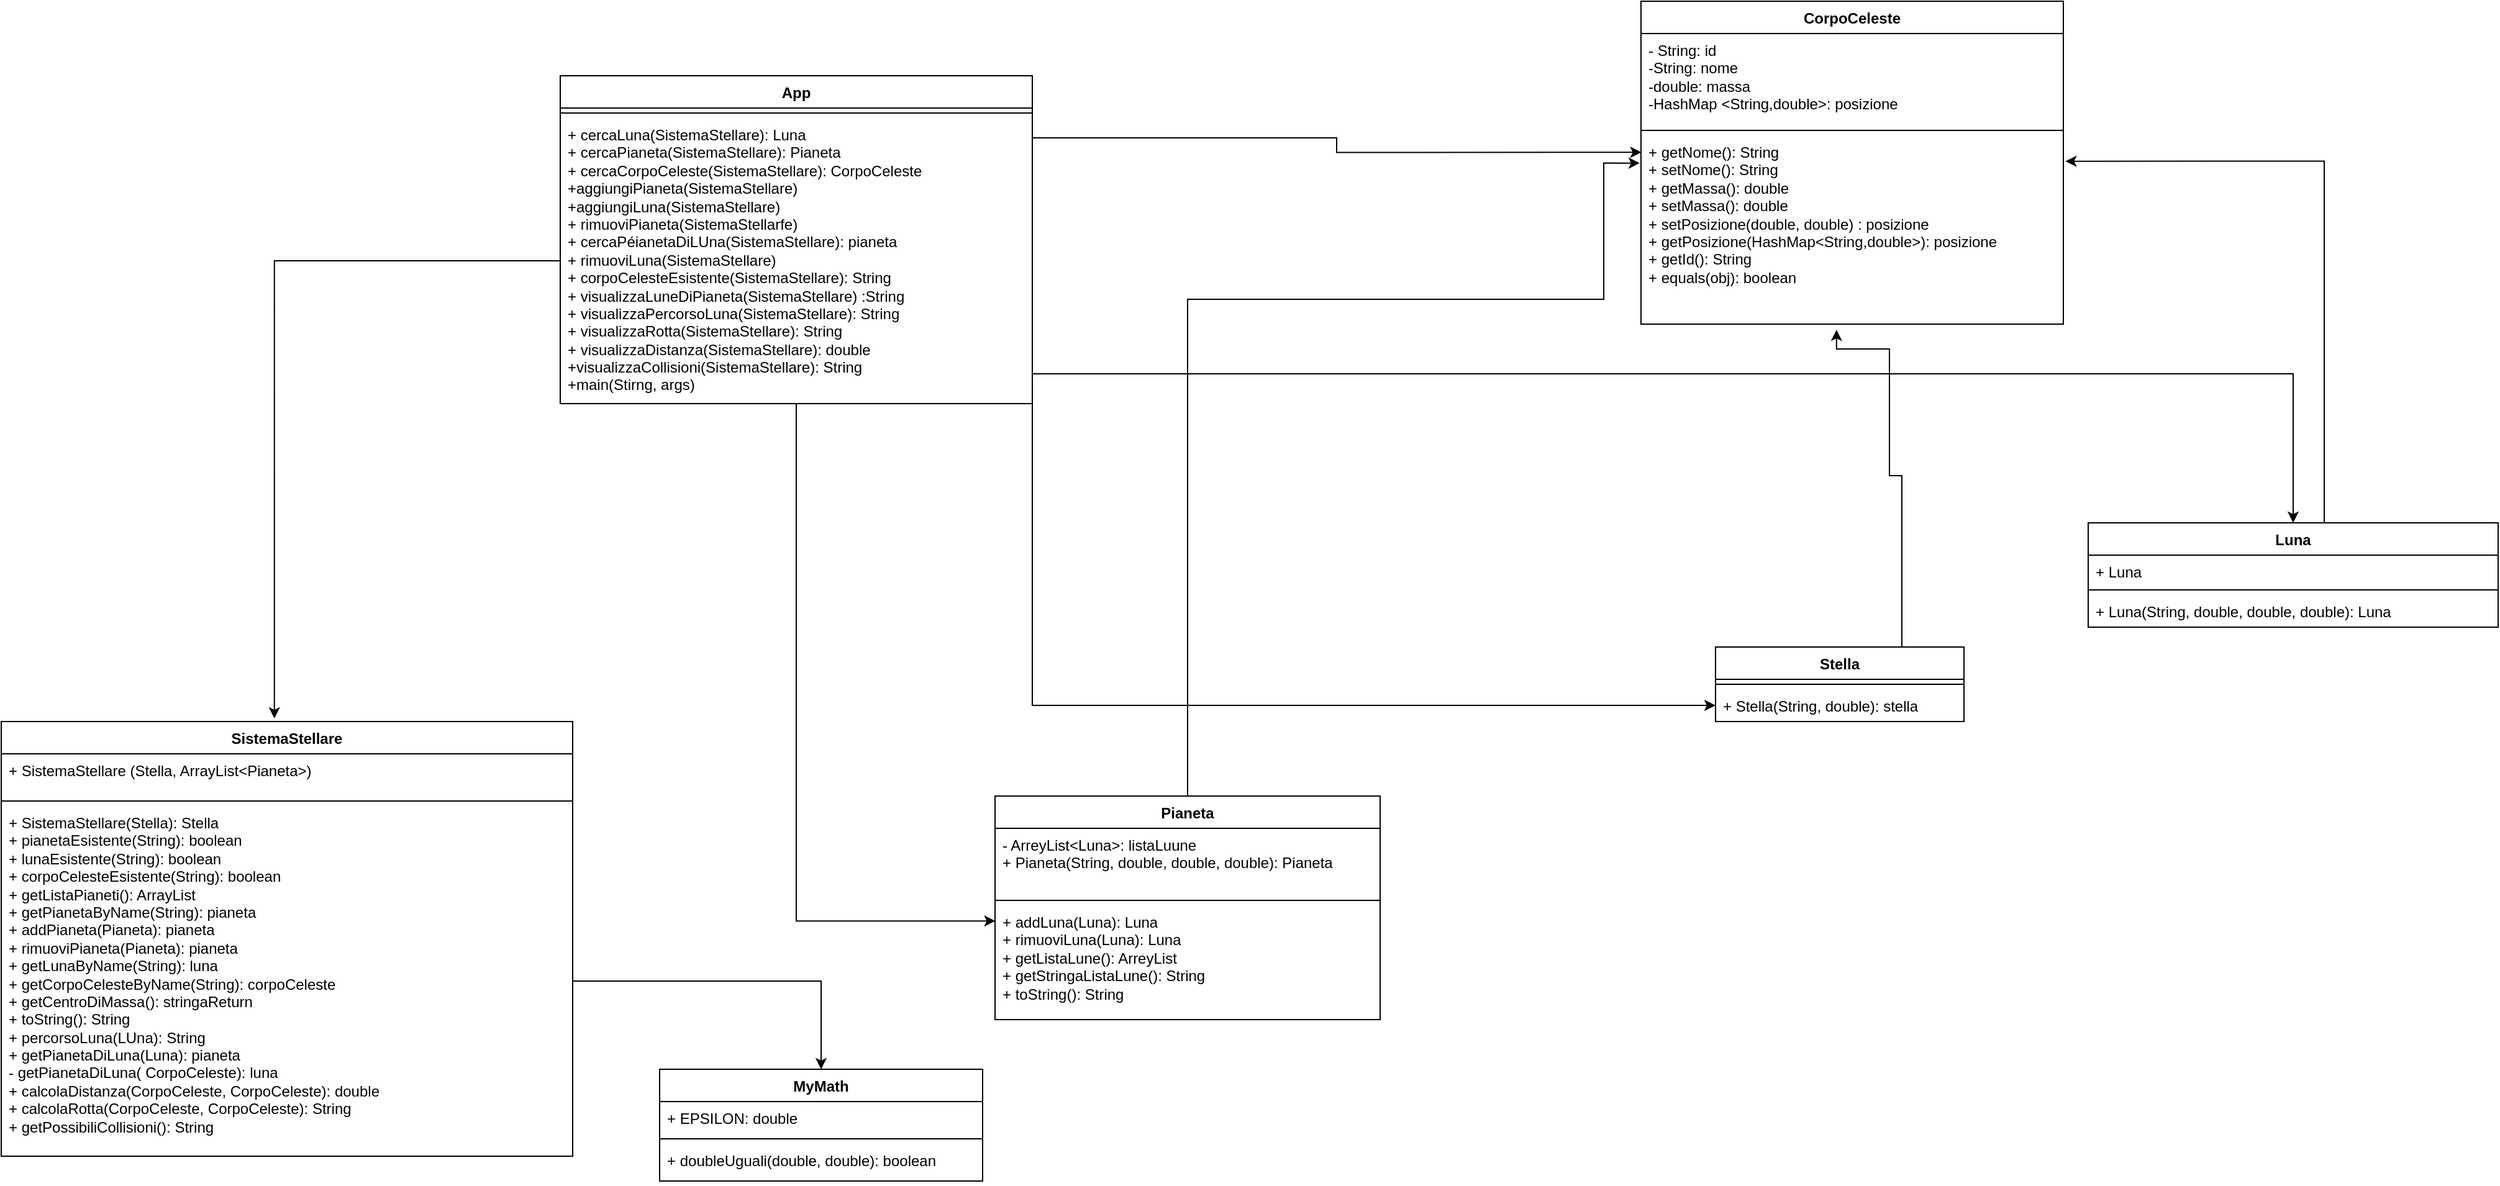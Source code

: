 <mxfile version="24.0.7" type="device">
  <diagram id="C5RBs43oDa-KdzZeNtuy" name="Page-1">
    <mxGraphModel dx="3198" dy="1034" grid="1" gridSize="10" guides="1" tooltips="1" connect="1" arrows="1" fold="1" page="1" pageScale="1" pageWidth="827" pageHeight="1169" math="0" shadow="0">
      <root>
        <mxCell id="WIyWlLk6GJQsqaUBKTNV-0" />
        <mxCell id="WIyWlLk6GJQsqaUBKTNV-1" parent="WIyWlLk6GJQsqaUBKTNV-0" />
        <mxCell id="LWob3EdYY13DaShQMg7X-0" value="Pianeta" style="swimlane;fontStyle=1;align=center;verticalAlign=top;childLayout=stackLayout;horizontal=1;startSize=26;horizontalStack=0;resizeParent=1;resizeParentMax=0;resizeLast=0;collapsible=1;marginBottom=0;whiteSpace=wrap;html=1;" parent="WIyWlLk6GJQsqaUBKTNV-1" vertex="1">
          <mxGeometry x="370" y="650" width="310" height="180" as="geometry" />
        </mxCell>
        <mxCell id="LWob3EdYY13DaShQMg7X-1" value="- ArreyList&amp;lt;Luna&amp;gt;: listaLuune&lt;div&gt;+ Pianeta(String, double, double, double): Pianeta&lt;/div&gt;&lt;div&gt;&lt;br&gt;&lt;/div&gt;" style="text;strokeColor=none;fillColor=none;align=left;verticalAlign=top;spacingLeft=4;spacingRight=4;overflow=hidden;rotatable=0;points=[[0,0.5],[1,0.5]];portConstraint=eastwest;whiteSpace=wrap;html=1;" parent="LWob3EdYY13DaShQMg7X-0" vertex="1">
          <mxGeometry y="26" width="310" height="54" as="geometry" />
        </mxCell>
        <mxCell id="LWob3EdYY13DaShQMg7X-2" value="" style="line;strokeWidth=1;fillColor=none;align=left;verticalAlign=middle;spacingTop=-1;spacingLeft=3;spacingRight=3;rotatable=0;labelPosition=right;points=[];portConstraint=eastwest;strokeColor=inherit;" parent="LWob3EdYY13DaShQMg7X-0" vertex="1">
          <mxGeometry y="80" width="310" height="8" as="geometry" />
        </mxCell>
        <mxCell id="LWob3EdYY13DaShQMg7X-3" value="+ addLuna(Luna): Luna&lt;div&gt;+ rimuoviLuna(Luna): Luna&lt;/div&gt;&lt;div&gt;+ getListaLune(): ArreyList&lt;/div&gt;&lt;div&gt;+ getStringaListaLune(): String&lt;/div&gt;&lt;div&gt;+ toString(): String&lt;/div&gt;" style="text;strokeColor=none;fillColor=none;align=left;verticalAlign=top;spacingLeft=4;spacingRight=4;overflow=hidden;rotatable=0;points=[[0,0.5],[1,0.5]];portConstraint=eastwest;whiteSpace=wrap;html=1;" parent="LWob3EdYY13DaShQMg7X-0" vertex="1">
          <mxGeometry y="88" width="310" height="92" as="geometry" />
        </mxCell>
        <mxCell id="LWob3EdYY13DaShQMg7X-4" value="Luna" style="swimlane;fontStyle=1;align=center;verticalAlign=top;childLayout=stackLayout;horizontal=1;startSize=26;horizontalStack=0;resizeParent=1;resizeParentMax=0;resizeLast=0;collapsible=1;marginBottom=0;whiteSpace=wrap;html=1;" parent="WIyWlLk6GJQsqaUBKTNV-1" vertex="1">
          <mxGeometry x="1250" y="430" width="330" height="84" as="geometry" />
        </mxCell>
        <mxCell id="LWob3EdYY13DaShQMg7X-5" value="+ Luna" style="text;strokeColor=none;fillColor=none;align=left;verticalAlign=top;spacingLeft=4;spacingRight=4;overflow=hidden;rotatable=0;points=[[0,0.5],[1,0.5]];portConstraint=eastwest;whiteSpace=wrap;html=1;" parent="LWob3EdYY13DaShQMg7X-4" vertex="1">
          <mxGeometry y="26" width="330" height="24" as="geometry" />
        </mxCell>
        <mxCell id="LWob3EdYY13DaShQMg7X-6" value="" style="line;strokeWidth=1;fillColor=none;align=left;verticalAlign=middle;spacingTop=-1;spacingLeft=3;spacingRight=3;rotatable=0;labelPosition=right;points=[];portConstraint=eastwest;strokeColor=inherit;" parent="LWob3EdYY13DaShQMg7X-4" vertex="1">
          <mxGeometry y="50" width="330" height="8" as="geometry" />
        </mxCell>
        <mxCell id="LWob3EdYY13DaShQMg7X-7" value="+ Luna(String, double, double, double): Luna" style="text;strokeColor=none;fillColor=none;align=left;verticalAlign=top;spacingLeft=4;spacingRight=4;overflow=hidden;rotatable=0;points=[[0,0.5],[1,0.5]];portConstraint=eastwest;whiteSpace=wrap;html=1;" parent="LWob3EdYY13DaShQMg7X-4" vertex="1">
          <mxGeometry y="58" width="330" height="26" as="geometry" />
        </mxCell>
        <mxCell id="LWob3EdYY13DaShQMg7X-13" value="SistemaStellare" style="swimlane;fontStyle=1;align=center;verticalAlign=top;childLayout=stackLayout;horizontal=1;startSize=26;horizontalStack=0;resizeParent=1;resizeParentMax=0;resizeLast=0;collapsible=1;marginBottom=0;whiteSpace=wrap;html=1;" parent="WIyWlLk6GJQsqaUBKTNV-1" vertex="1">
          <mxGeometry x="-430" y="590" width="460" height="350" as="geometry" />
        </mxCell>
        <mxCell id="LWob3EdYY13DaShQMg7X-14" value="+ SistemaStellare (Stella, ArrayList&amp;lt;Pianeta&amp;gt;)" style="text;strokeColor=none;fillColor=none;align=left;verticalAlign=top;spacingLeft=4;spacingRight=4;overflow=hidden;rotatable=0;points=[[0,0.5],[1,0.5]];portConstraint=eastwest;whiteSpace=wrap;html=1;" parent="LWob3EdYY13DaShQMg7X-13" vertex="1">
          <mxGeometry y="26" width="460" height="34" as="geometry" />
        </mxCell>
        <mxCell id="LWob3EdYY13DaShQMg7X-15" value="" style="line;strokeWidth=1;fillColor=none;align=left;verticalAlign=middle;spacingTop=-1;spacingLeft=3;spacingRight=3;rotatable=0;labelPosition=right;points=[];portConstraint=eastwest;strokeColor=inherit;" parent="LWob3EdYY13DaShQMg7X-13" vertex="1">
          <mxGeometry y="60" width="460" height="8" as="geometry" />
        </mxCell>
        <mxCell id="LWob3EdYY13DaShQMg7X-16" value="+ SistemaStellare(Stella): Stella&lt;div&gt;+ pianetaEsistente(String): boolean&lt;/div&gt;&lt;div&gt;+ lunaEsistente(String): boolean&lt;/div&gt;&lt;div&gt;+ corpoCelesteEsistente(String): boolean&lt;/div&gt;&lt;div&gt;+ getListaPianeti(): ArrayList&lt;/div&gt;&lt;div&gt;+ getPianetaByName(String): pianeta&lt;/div&gt;&lt;div&gt;+ addPianeta(Pianeta): pianeta&lt;/div&gt;&lt;div&gt;+ rimuoviPianeta(Pianeta): pianeta&lt;/div&gt;&lt;div&gt;&lt;div&gt;+ getLunaByName(String): luna&lt;/div&gt;&lt;div&gt;+&lt;span style=&quot;background-color: initial;&quot;&gt;&amp;nbsp;getCorpoCelesteByName(String): corpoCeleste&lt;/span&gt;&lt;/div&gt;&lt;div&gt;&lt;span style=&quot;background-color: initial;&quot;&gt;+ getCentroDiMassa(): stringaReturn&lt;/span&gt;&lt;/div&gt;&lt;div&gt;&lt;span style=&quot;background-color: initial;&quot;&gt;+ toString(): String&lt;/span&gt;&lt;/div&gt;&lt;div&gt;&lt;span style=&quot;background-color: initial;&quot;&gt;+ percorsoLuna(LUna): String&lt;/span&gt;&lt;/div&gt;&lt;div&gt;&lt;span style=&quot;background-color: initial;&quot;&gt;+ getPianetaDiLuna(Luna): pianeta&lt;/span&gt;&lt;/div&gt;&lt;div&gt;- getPianetaDiLuna( CorpoCeleste): luna&lt;/div&gt;&lt;div&gt;+ calcolaDistanza(CorpoCeleste, CorpoCeleste): double&lt;/div&gt;&lt;div&gt;+ calcolaRotta(CorpoCeleste, CorpoCeleste): String&lt;/div&gt;&lt;div&gt;+ getPossibiliCollisioni(): String&lt;/div&gt;&lt;div&gt;&lt;br&gt;&lt;/div&gt;&lt;div&gt;&lt;span style=&quot;background-color: initial;&quot;&gt;&lt;br&gt;&lt;/span&gt;&lt;/div&gt;&lt;div&gt;&lt;br&gt;&lt;/div&gt;&lt;div&gt;&lt;br&gt;&lt;/div&gt;&lt;div&gt;&lt;br&gt;&lt;/div&gt;&lt;/div&gt;" style="text;strokeColor=none;fillColor=none;align=left;verticalAlign=top;spacingLeft=4;spacingRight=4;overflow=hidden;rotatable=0;points=[[0,0.5],[1,0.5]];portConstraint=eastwest;whiteSpace=wrap;html=1;" parent="LWob3EdYY13DaShQMg7X-13" vertex="1">
          <mxGeometry y="68" width="460" height="282" as="geometry" />
        </mxCell>
        <mxCell id="LWob3EdYY13DaShQMg7X-17" value="CorpoCeleste" style="swimlane;fontStyle=1;align=center;verticalAlign=top;childLayout=stackLayout;horizontal=1;startSize=26;horizontalStack=0;resizeParent=1;resizeParentMax=0;resizeLast=0;collapsible=1;marginBottom=0;whiteSpace=wrap;html=1;" parent="WIyWlLk6GJQsqaUBKTNV-1" vertex="1">
          <mxGeometry x="890" y="10" width="340" height="260" as="geometry" />
        </mxCell>
        <mxCell id="LWob3EdYY13DaShQMg7X-18" value="- String: id&lt;div&gt;-String: nome&lt;/div&gt;&lt;div&gt;-double: massa&lt;/div&gt;&lt;div&gt;-HashMap &amp;lt;String,double&amp;gt;: posizione&lt;/div&gt;&lt;div&gt;&lt;br&gt;&lt;div&gt;&lt;br&gt;&lt;/div&gt;&lt;/div&gt;" style="text;strokeColor=none;fillColor=none;align=left;verticalAlign=top;spacingLeft=4;spacingRight=4;overflow=hidden;rotatable=0;points=[[0,0.5],[1,0.5]];portConstraint=eastwest;whiteSpace=wrap;html=1;" parent="LWob3EdYY13DaShQMg7X-17" vertex="1">
          <mxGeometry y="26" width="340" height="74" as="geometry" />
        </mxCell>
        <mxCell id="LWob3EdYY13DaShQMg7X-19" value="" style="line;strokeWidth=1;fillColor=none;align=left;verticalAlign=middle;spacingTop=-1;spacingLeft=3;spacingRight=3;rotatable=0;labelPosition=right;points=[];portConstraint=eastwest;strokeColor=inherit;" parent="LWob3EdYY13DaShQMg7X-17" vertex="1">
          <mxGeometry y="100" width="340" height="8" as="geometry" />
        </mxCell>
        <mxCell id="LWob3EdYY13DaShQMg7X-20" value="+ getNome(): String&lt;div&gt;+ setNome(): String&lt;/div&gt;&lt;div&gt;+ getMassa(): double&lt;/div&gt;&lt;div&gt;+ setMassa(): double&lt;/div&gt;&lt;div&gt;+ setPosizione(double, double) : posizione&lt;/div&gt;&lt;div&gt;+ getPosizione(HashMap&amp;lt;String,double&amp;gt;): posizione&lt;/div&gt;&lt;div&gt;+ getId(): String&lt;/div&gt;&lt;div&gt;+ equals(obj): boolean&lt;/div&gt;&lt;div&gt;&lt;br&gt;&lt;/div&gt;&lt;div&gt;&lt;br&gt;&lt;/div&gt;" style="text;strokeColor=none;fillColor=none;align=left;verticalAlign=top;spacingLeft=4;spacingRight=4;overflow=hidden;rotatable=0;points=[[0,0.5],[1,0.5]];portConstraint=eastwest;whiteSpace=wrap;html=1;" parent="LWob3EdYY13DaShQMg7X-17" vertex="1">
          <mxGeometry y="108" width="340" height="152" as="geometry" />
        </mxCell>
        <mxCell id="LWob3EdYY13DaShQMg7X-21" value="Stella" style="swimlane;fontStyle=1;align=center;verticalAlign=top;childLayout=stackLayout;horizontal=1;startSize=26;horizontalStack=0;resizeParent=1;resizeParentMax=0;resizeLast=0;collapsible=1;marginBottom=0;whiteSpace=wrap;html=1;" parent="WIyWlLk6GJQsqaUBKTNV-1" vertex="1">
          <mxGeometry x="950" y="530" width="200" height="60" as="geometry" />
        </mxCell>
        <mxCell id="LWob3EdYY13DaShQMg7X-23" value="" style="line;strokeWidth=1;fillColor=none;align=left;verticalAlign=middle;spacingTop=-1;spacingLeft=3;spacingRight=3;rotatable=0;labelPosition=right;points=[];portConstraint=eastwest;strokeColor=inherit;" parent="LWob3EdYY13DaShQMg7X-21" vertex="1">
          <mxGeometry y="26" width="200" height="8" as="geometry" />
        </mxCell>
        <mxCell id="LWob3EdYY13DaShQMg7X-24" value="+ Stella(String, double): stella" style="text;strokeColor=none;fillColor=none;align=left;verticalAlign=top;spacingLeft=4;spacingRight=4;overflow=hidden;rotatable=0;points=[[0,0.5],[1,0.5]];portConstraint=eastwest;whiteSpace=wrap;html=1;" parent="LWob3EdYY13DaShQMg7X-21" vertex="1">
          <mxGeometry y="34" width="200" height="26" as="geometry" />
        </mxCell>
        <mxCell id="LWob3EdYY13DaShQMg7X-25" value="MyMath" style="swimlane;fontStyle=1;align=center;verticalAlign=top;childLayout=stackLayout;horizontal=1;startSize=26;horizontalStack=0;resizeParent=1;resizeParentMax=0;resizeLast=0;collapsible=1;marginBottom=0;whiteSpace=wrap;html=1;" parent="WIyWlLk6GJQsqaUBKTNV-1" vertex="1">
          <mxGeometry x="100" y="870" width="260" height="90" as="geometry" />
        </mxCell>
        <mxCell id="LWob3EdYY13DaShQMg7X-26" value="+ EPSILON: double" style="text;strokeColor=none;fillColor=none;align=left;verticalAlign=top;spacingLeft=4;spacingRight=4;overflow=hidden;rotatable=0;points=[[0,0.5],[1,0.5]];portConstraint=eastwest;whiteSpace=wrap;html=1;" parent="LWob3EdYY13DaShQMg7X-25" vertex="1">
          <mxGeometry y="26" width="260" height="26" as="geometry" />
        </mxCell>
        <mxCell id="LWob3EdYY13DaShQMg7X-27" value="" style="line;strokeWidth=1;fillColor=none;align=left;verticalAlign=middle;spacingTop=-1;spacingLeft=3;spacingRight=3;rotatable=0;labelPosition=right;points=[];portConstraint=eastwest;strokeColor=inherit;" parent="LWob3EdYY13DaShQMg7X-25" vertex="1">
          <mxGeometry y="52" width="260" height="8" as="geometry" />
        </mxCell>
        <mxCell id="LWob3EdYY13DaShQMg7X-28" value="+ doubleUguali(double, double): boolean" style="text;strokeColor=none;fillColor=none;align=left;verticalAlign=top;spacingLeft=4;spacingRight=4;overflow=hidden;rotatable=0;points=[[0,0.5],[1,0.5]];portConstraint=eastwest;whiteSpace=wrap;html=1;" parent="LWob3EdYY13DaShQMg7X-25" vertex="1">
          <mxGeometry y="60" width="260" height="30" as="geometry" />
        </mxCell>
        <mxCell id="LWob3EdYY13DaShQMg7X-29" value="App" style="swimlane;fontStyle=1;align=center;verticalAlign=top;childLayout=stackLayout;horizontal=1;startSize=26;horizontalStack=0;resizeParent=1;resizeParentMax=0;resizeLast=0;collapsible=1;marginBottom=0;whiteSpace=wrap;html=1;" parent="WIyWlLk6GJQsqaUBKTNV-1" vertex="1">
          <mxGeometry x="20" y="70" width="380" height="264" as="geometry" />
        </mxCell>
        <mxCell id="LWob3EdYY13DaShQMg7X-31" value="" style="line;strokeWidth=1;fillColor=none;align=left;verticalAlign=middle;spacingTop=-1;spacingLeft=3;spacingRight=3;rotatable=0;labelPosition=right;points=[];portConstraint=eastwest;strokeColor=inherit;" parent="LWob3EdYY13DaShQMg7X-29" vertex="1">
          <mxGeometry y="26" width="380" height="8" as="geometry" />
        </mxCell>
        <mxCell id="LWob3EdYY13DaShQMg7X-32" value="+ cercaLuna(SistemaStellare): Luna&lt;div&gt;+ cercaPianeta(SistemaStellare): Pianeta&lt;div&gt;+ cercaCorpoCeleste(SistemaStellare): CorpoCeleste&lt;/div&gt;&lt;div&gt;+aggiungiPianeta(SistemaStellare)&lt;br&gt;&lt;div&gt;+aggiungiLuna(SistemaStellare)&lt;/div&gt;&lt;div&gt;+ rimuoviPianeta(SistemaStellarfe)&lt;/div&gt;&lt;div&gt;+ cercaPéianetaDiLUna(SistemaStellare): pianeta&lt;/div&gt;&lt;div&gt;+ rimuoviLuna(SistemaStellare)&lt;/div&gt;&lt;div&gt;+ corpoCelesteEsistente(SistemaStellare): String&lt;/div&gt;&lt;div&gt;+ visualizzaLuneDiPianeta(SistemaStellare) :String&lt;/div&gt;&lt;div&gt;+ visualizzaPercorsoLuna(SistemaStellare): String&lt;/div&gt;&lt;div&gt;+ visualizzaRotta(SistemaStellare): String&lt;/div&gt;&lt;div&gt;+ visualizzaDistanza(SistemaStellare): double&lt;/div&gt;&lt;div&gt;+visualizzaCollisioni(SistemaStellare): String&lt;/div&gt;&lt;div&gt;+main(Stirng, args)&lt;/div&gt;&lt;div&gt;&lt;br&gt;&lt;div&gt;&lt;div&gt;&lt;br&gt;&lt;/div&gt;&lt;/div&gt;&lt;/div&gt;&lt;/div&gt;&lt;/div&gt;" style="text;strokeColor=none;fillColor=none;align=left;verticalAlign=top;spacingLeft=4;spacingRight=4;overflow=hidden;rotatable=0;points=[[0,0.5],[1,0.5]];portConstraint=eastwest;whiteSpace=wrap;html=1;" parent="LWob3EdYY13DaShQMg7X-29" vertex="1">
          <mxGeometry y="34" width="380" height="230" as="geometry" />
        </mxCell>
        <mxCell id="1_OLcoTXgozZR-znKWb_-1" style="edgeStyle=orthogonalEdgeStyle;rounded=0;orthogonalLoop=1;jettySize=auto;html=1;entryX=0.463;entryY=1.03;entryDx=0;entryDy=0;entryPerimeter=0;" edge="1" parent="WIyWlLk6GJQsqaUBKTNV-1" source="LWob3EdYY13DaShQMg7X-21" target="LWob3EdYY13DaShQMg7X-20">
          <mxGeometry relative="1" as="geometry">
            <Array as="points">
              <mxPoint x="1100" y="392" />
              <mxPoint x="1090" y="392" />
              <mxPoint x="1090" y="290" />
              <mxPoint x="1047" y="290" />
            </Array>
          </mxGeometry>
        </mxCell>
        <mxCell id="1_OLcoTXgozZR-znKWb_-2" style="edgeStyle=orthogonalEdgeStyle;rounded=0;orthogonalLoop=1;jettySize=auto;html=1;entryX=-0.003;entryY=0.147;entryDx=0;entryDy=0;entryPerimeter=0;" edge="1" parent="WIyWlLk6GJQsqaUBKTNV-1" source="LWob3EdYY13DaShQMg7X-0" target="LWob3EdYY13DaShQMg7X-20">
          <mxGeometry relative="1" as="geometry">
            <Array as="points">
              <mxPoint x="525" y="250" />
              <mxPoint x="860" y="250" />
              <mxPoint x="860" y="140" />
            </Array>
          </mxGeometry>
        </mxCell>
        <mxCell id="1_OLcoTXgozZR-znKWb_-3" style="edgeStyle=orthogonalEdgeStyle;rounded=0;orthogonalLoop=1;jettySize=auto;html=1;entryX=1.005;entryY=0.137;entryDx=0;entryDy=0;entryPerimeter=0;" edge="1" parent="WIyWlLk6GJQsqaUBKTNV-1" source="LWob3EdYY13DaShQMg7X-4" target="LWob3EdYY13DaShQMg7X-20">
          <mxGeometry relative="1" as="geometry">
            <Array as="points">
              <mxPoint x="1440" y="139" />
            </Array>
          </mxGeometry>
        </mxCell>
        <mxCell id="1_OLcoTXgozZR-znKWb_-4" style="edgeStyle=orthogonalEdgeStyle;rounded=0;orthogonalLoop=1;jettySize=auto;html=1;entryX=0.5;entryY=0;entryDx=0;entryDy=0;" edge="1" parent="WIyWlLk6GJQsqaUBKTNV-1" source="LWob3EdYY13DaShQMg7X-16" target="LWob3EdYY13DaShQMg7X-25">
          <mxGeometry relative="1" as="geometry" />
        </mxCell>
        <mxCell id="1_OLcoTXgozZR-znKWb_-5" style="edgeStyle=orthogonalEdgeStyle;rounded=0;orthogonalLoop=1;jettySize=auto;html=1;entryX=0.478;entryY=-0.007;entryDx=0;entryDy=0;entryPerimeter=0;" edge="1" parent="WIyWlLk6GJQsqaUBKTNV-1" source="LWob3EdYY13DaShQMg7X-32" target="LWob3EdYY13DaShQMg7X-13">
          <mxGeometry relative="1" as="geometry" />
        </mxCell>
        <mxCell id="1_OLcoTXgozZR-znKWb_-6" style="edgeStyle=orthogonalEdgeStyle;rounded=0;orthogonalLoop=1;jettySize=auto;html=1;entryX=0.001;entryY=0.137;entryDx=0;entryDy=0;entryPerimeter=0;" edge="1" parent="WIyWlLk6GJQsqaUBKTNV-1" source="LWob3EdYY13DaShQMg7X-32" target="LWob3EdYY13DaShQMg7X-3">
          <mxGeometry relative="1" as="geometry">
            <Array as="points">
              <mxPoint x="210" y="750" />
            </Array>
          </mxGeometry>
        </mxCell>
        <mxCell id="1_OLcoTXgozZR-znKWb_-7" style="edgeStyle=orthogonalEdgeStyle;rounded=0;orthogonalLoop=1;jettySize=auto;html=1;entryX=0.001;entryY=0.09;entryDx=0;entryDy=0;entryPerimeter=0;" edge="1" parent="WIyWlLk6GJQsqaUBKTNV-1" source="LWob3EdYY13DaShQMg7X-32" target="LWob3EdYY13DaShQMg7X-20">
          <mxGeometry relative="1" as="geometry">
            <Array as="points">
              <mxPoint x="645" y="120" />
              <mxPoint x="645" y="132" />
            </Array>
          </mxGeometry>
        </mxCell>
        <mxCell id="1_OLcoTXgozZR-znKWb_-8" style="edgeStyle=orthogonalEdgeStyle;rounded=0;orthogonalLoop=1;jettySize=auto;html=1;" edge="1" parent="WIyWlLk6GJQsqaUBKTNV-1" source="LWob3EdYY13DaShQMg7X-32" target="LWob3EdYY13DaShQMg7X-4">
          <mxGeometry relative="1" as="geometry">
            <Array as="points">
              <mxPoint x="1415" y="310" />
            </Array>
          </mxGeometry>
        </mxCell>
        <mxCell id="1_OLcoTXgozZR-znKWb_-9" style="edgeStyle=orthogonalEdgeStyle;rounded=0;orthogonalLoop=1;jettySize=auto;html=1;exitX=1;exitY=0.5;exitDx=0;exitDy=0;entryX=0;entryY=0.5;entryDx=0;entryDy=0;" edge="1" parent="WIyWlLk6GJQsqaUBKTNV-1" source="LWob3EdYY13DaShQMg7X-32" target="LWob3EdYY13DaShQMg7X-24">
          <mxGeometry relative="1" as="geometry">
            <Array as="points">
              <mxPoint x="400" y="577" />
            </Array>
          </mxGeometry>
        </mxCell>
      </root>
    </mxGraphModel>
  </diagram>
</mxfile>
